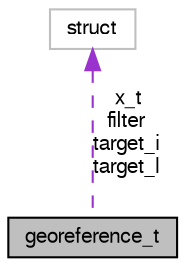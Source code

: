 digraph "georeference_t"
{
  edge [fontname="FreeSans",fontsize="10",labelfontname="FreeSans",labelfontsize="10"];
  node [fontname="FreeSans",fontsize="10",shape=record];
  Node1 [label="georeference_t",height=0.2,width=0.4,color="black", fillcolor="grey75", style="filled", fontcolor="black"];
  Node2 -> Node1 [dir="back",color="darkorchid3",fontsize="10",style="dashed",label=" x_t\nfilter\ntarget_i\ntarget_l" ,fontname="FreeSans"];
  Node2 [label="struct",height=0.2,width=0.4,color="grey75", fillcolor="white", style="filled"];
}
